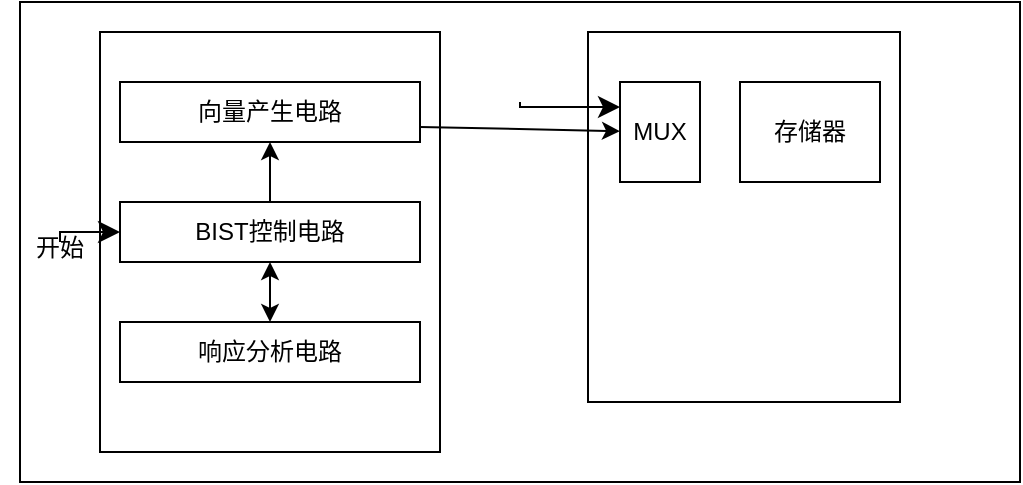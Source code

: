 <mxfile version="20.8.20" type="github">
  <diagram name="第 1 页" id="A93E-pW6Ka4gn5TaSpeA">
    <mxGraphModel dx="1434" dy="796" grid="1" gridSize="10" guides="1" tooltips="1" connect="1" arrows="1" fold="1" page="1" pageScale="1" pageWidth="827" pageHeight="1169" math="0" shadow="0">
      <root>
        <mxCell id="0" />
        <mxCell id="1" parent="0" />
        <mxCell id="uApP3Ad0hTk_tkcARhOH-1" value="" style="whiteSpace=wrap;html=1;align=center;" vertex="1" parent="1">
          <mxGeometry x="130" y="290" width="500" height="240" as="geometry" />
        </mxCell>
        <mxCell id="uApP3Ad0hTk_tkcARhOH-2" value="" style="whiteSpace=wrap;html=1;align=center;" vertex="1" parent="1">
          <mxGeometry x="170" y="305" width="170" height="210" as="geometry" />
        </mxCell>
        <mxCell id="uApP3Ad0hTk_tkcARhOH-3" value="" style="whiteSpace=wrap;html=1;align=center;" vertex="1" parent="1">
          <mxGeometry x="414" y="305" width="156" height="185" as="geometry" />
        </mxCell>
        <mxCell id="uApP3Ad0hTk_tkcARhOH-4" value="向量产生电路" style="whiteSpace=wrap;html=1;align=center;" vertex="1" parent="1">
          <mxGeometry x="180" y="330" width="150" height="30" as="geometry" />
        </mxCell>
        <mxCell id="uApP3Ad0hTk_tkcARhOH-14" style="edgeStyle=orthogonalEdgeStyle;rounded=0;orthogonalLoop=1;jettySize=auto;html=1;exitX=0.5;exitY=0;exitDx=0;exitDy=0;entryX=0.5;entryY=1;entryDx=0;entryDy=0;" edge="1" parent="1" source="uApP3Ad0hTk_tkcARhOH-5" target="uApP3Ad0hTk_tkcARhOH-4">
          <mxGeometry relative="1" as="geometry" />
        </mxCell>
        <mxCell id="uApP3Ad0hTk_tkcARhOH-5" value="BIST控制电路" style="whiteSpace=wrap;html=1;align=center;" vertex="1" parent="1">
          <mxGeometry x="180" y="390" width="150" height="30" as="geometry" />
        </mxCell>
        <mxCell id="uApP3Ad0hTk_tkcARhOH-6" value="响应分析电路" style="whiteSpace=wrap;html=1;align=center;" vertex="1" parent="1">
          <mxGeometry x="180" y="450" width="150" height="30" as="geometry" />
        </mxCell>
        <mxCell id="uApP3Ad0hTk_tkcARhOH-7" value="MUX" style="whiteSpace=wrap;html=1;align=center;" vertex="1" parent="1">
          <mxGeometry x="430" y="330" width="40" height="50" as="geometry" />
        </mxCell>
        <mxCell id="uApP3Ad0hTk_tkcARhOH-8" value="存储器" style="whiteSpace=wrap;html=1;align=center;" vertex="1" parent="1">
          <mxGeometry x="490" y="330" width="70" height="50" as="geometry" />
        </mxCell>
        <mxCell id="uApP3Ad0hTk_tkcARhOH-11" value="" style="edgeStyle=elbowEdgeStyle;elbow=horizontal;endArrow=classic;html=1;curved=0;rounded=0;endSize=8;startSize=8;" edge="1" parent="1" target="uApP3Ad0hTk_tkcARhOH-5">
          <mxGeometry width="50" height="50" relative="1" as="geometry">
            <mxPoint x="150" y="410" as="sourcePoint" />
            <mxPoint x="110" y="400" as="targetPoint" />
            <Array as="points">
              <mxPoint x="150" y="405" />
            </Array>
          </mxGeometry>
        </mxCell>
        <mxCell id="uApP3Ad0hTk_tkcARhOH-12" value="开始" style="text;html=1;strokeColor=none;fillColor=none;align=center;verticalAlign=middle;whiteSpace=wrap;rounded=0;" vertex="1" parent="1">
          <mxGeometry x="120" y="400" width="60" height="25" as="geometry" />
        </mxCell>
        <mxCell id="uApP3Ad0hTk_tkcARhOH-15" value="" style="endArrow=classic;startArrow=classic;html=1;rounded=0;entryX=0.5;entryY=1;entryDx=0;entryDy=0;" edge="1" parent="1" source="uApP3Ad0hTk_tkcARhOH-6" target="uApP3Ad0hTk_tkcARhOH-5">
          <mxGeometry width="50" height="50" relative="1" as="geometry">
            <mxPoint x="120" y="650" as="sourcePoint" />
            <mxPoint x="170" y="600" as="targetPoint" />
          </mxGeometry>
        </mxCell>
        <mxCell id="uApP3Ad0hTk_tkcARhOH-16" value="" style="endArrow=classic;html=1;rounded=0;exitX=1;exitY=0.75;exitDx=0;exitDy=0;" edge="1" parent="1" source="uApP3Ad0hTk_tkcARhOH-4" target="uApP3Ad0hTk_tkcARhOH-7">
          <mxGeometry width="50" height="50" relative="1" as="geometry">
            <mxPoint x="250" y="680" as="sourcePoint" />
            <mxPoint x="300" y="630" as="targetPoint" />
          </mxGeometry>
        </mxCell>
        <mxCell id="uApP3Ad0hTk_tkcARhOH-18" value="" style="edgeStyle=elbowEdgeStyle;elbow=horizontal;endArrow=classic;html=1;curved=0;rounded=0;endSize=8;startSize=8;entryX=0;entryY=0.25;entryDx=0;entryDy=0;" edge="1" parent="1" target="uApP3Ad0hTk_tkcARhOH-7">
          <mxGeometry width="50" height="50" relative="1" as="geometry">
            <mxPoint x="380" y="340" as="sourcePoint" />
            <mxPoint x="420" y="340" as="targetPoint" />
            <Array as="points">
              <mxPoint x="380" y="350" />
            </Array>
          </mxGeometry>
        </mxCell>
      </root>
    </mxGraphModel>
  </diagram>
</mxfile>
